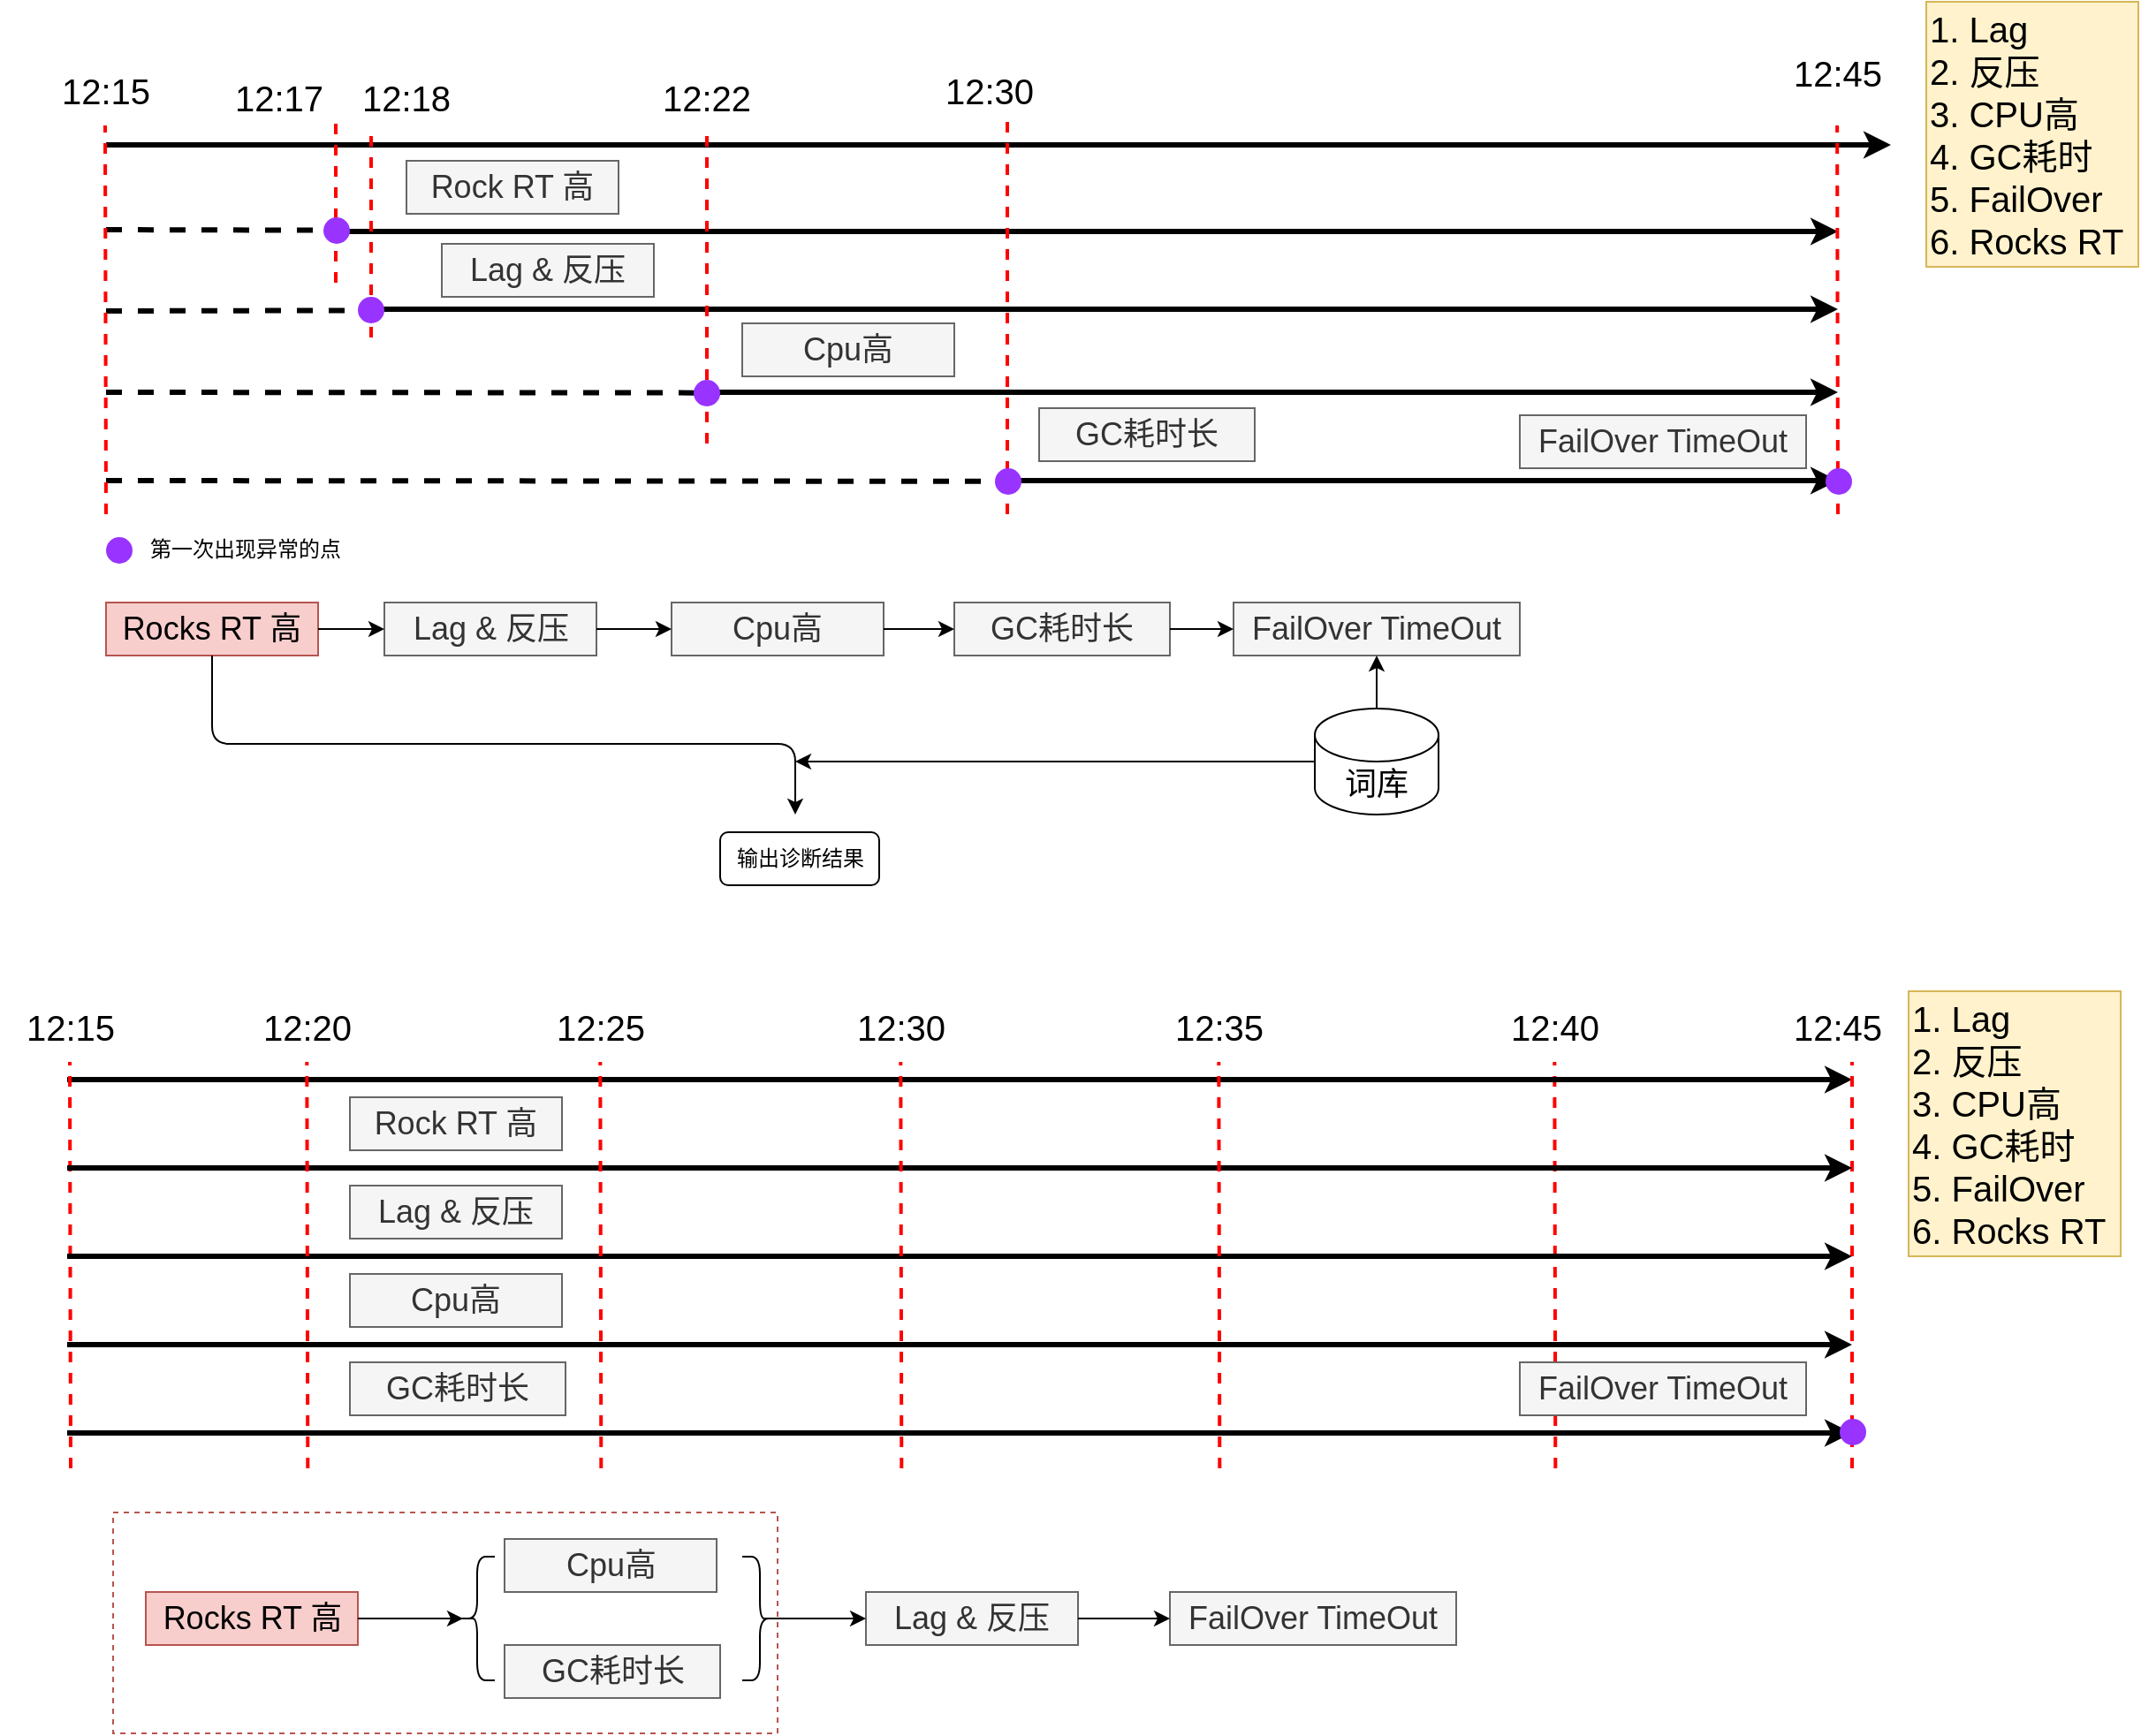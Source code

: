 <mxfile version="13.8.8" type="github">
  <diagram id="Pa6U-koDE6Xypr8wU4GA" name="第 1 页">
    <mxGraphModel dx="1426" dy="771" grid="1" gridSize="10" guides="1" tooltips="1" connect="1" arrows="1" fold="1" page="1" pageScale="1" pageWidth="1600" pageHeight="1200" math="0" shadow="0">
      <root>
        <mxCell id="0" />
        <mxCell id="1" parent="0" />
        <mxCell id="DIWSTD88eNbg3dpHvFBS-101" value="" style="rounded=0;whiteSpace=wrap;html=1;strokeWidth=1;dashed=1;strokeColor=#b85450;fillColor=none;" vertex="1" parent="1">
          <mxGeometry x="144" y="905" width="376" height="125" as="geometry" />
        </mxCell>
        <mxCell id="DIWSTD88eNbg3dpHvFBS-88" value="" style="endArrow=none;dashed=1;html=1;strokeColor=#FF0000;strokeWidth=2;" edge="1" parent="1">
          <mxGeometry width="50" height="50" relative="1" as="geometry">
            <mxPoint x="960.16" y="880" as="sourcePoint" />
            <mxPoint x="959.66" y="650" as="targetPoint" />
          </mxGeometry>
        </mxCell>
        <mxCell id="DIWSTD88eNbg3dpHvFBS-39" value="" style="endArrow=none;dashed=1;html=1;strokeWidth=3;" edge="1" parent="1">
          <mxGeometry width="50" height="50" relative="1" as="geometry">
            <mxPoint x="140" y="321" as="sourcePoint" />
            <mxPoint x="653.75" y="321.41" as="targetPoint" />
          </mxGeometry>
        </mxCell>
        <mxCell id="DIWSTD88eNbg3dpHvFBS-38" value="" style="endArrow=none;dashed=1;html=1;strokeWidth=3;" edge="1" parent="1">
          <mxGeometry width="50" height="50" relative="1" as="geometry">
            <mxPoint x="140" y="271" as="sourcePoint" />
            <mxPoint x="487.5" y="271.33" as="targetPoint" />
          </mxGeometry>
        </mxCell>
        <mxCell id="DIWSTD88eNbg3dpHvFBS-37" value="" style="endArrow=none;dashed=1;html=1;strokeWidth=3;" edge="1" parent="1">
          <mxGeometry width="50" height="50" relative="1" as="geometry">
            <mxPoint x="140" y="225" as="sourcePoint" />
            <mxPoint x="297.5" y="224.66" as="targetPoint" />
          </mxGeometry>
        </mxCell>
        <mxCell id="DIWSTD88eNbg3dpHvFBS-36" value="" style="endArrow=none;dashed=1;html=1;strokeWidth=3;" edge="1" parent="1">
          <mxGeometry width="50" height="50" relative="1" as="geometry">
            <mxPoint x="140" y="179" as="sourcePoint" />
            <mxPoint x="275" y="179.33" as="targetPoint" />
          </mxGeometry>
        </mxCell>
        <mxCell id="DIWSTD88eNbg3dpHvFBS-1" value="" style="endArrow=classic;html=1;strokeWidth=3;" edge="1" parent="1">
          <mxGeometry width="50" height="50" relative="1" as="geometry">
            <mxPoint x="140" y="131" as="sourcePoint" />
            <mxPoint x="1150" y="131" as="targetPoint" />
          </mxGeometry>
        </mxCell>
        <mxCell id="DIWSTD88eNbg3dpHvFBS-2" value="&lt;font style=&quot;font-size: 20px&quot;&gt;12:15&lt;/font&gt;" style="text;html=1;strokeColor=none;fillColor=none;align=center;verticalAlign=middle;whiteSpace=wrap;rounded=0;" vertex="1" parent="1">
          <mxGeometry x="100" y="90" width="80" height="20" as="geometry" />
        </mxCell>
        <mxCell id="DIWSTD88eNbg3dpHvFBS-3" value="&lt;font style=&quot;font-size: 20px&quot;&gt;12:45&lt;/font&gt;" style="text;html=1;strokeColor=none;fillColor=none;align=center;verticalAlign=middle;whiteSpace=wrap;rounded=0;" vertex="1" parent="1">
          <mxGeometry x="1080" y="80" width="80" height="20" as="geometry" />
        </mxCell>
        <mxCell id="DIWSTD88eNbg3dpHvFBS-7" value="&lt;div&gt;&lt;span style=&quot;font-size: 20px&quot;&gt;1. Lag&lt;/span&gt;&lt;/div&gt;&lt;span style=&quot;font-size: 20px&quot;&gt;&lt;div&gt;&lt;span&gt;2. 反压&lt;/span&gt;&lt;/div&gt;&lt;div&gt;&lt;span&gt;3. CPU高&lt;/span&gt;&lt;/div&gt;&lt;div&gt;&lt;span&gt;4. GC耗时&lt;/span&gt;&lt;/div&gt;&lt;div&gt;&lt;span&gt;5. FailOver&lt;/span&gt;&lt;/div&gt;&lt;div&gt;&lt;span&gt;6. Rocks RT&lt;/span&gt;&lt;/div&gt;&lt;/span&gt;" style="text;html=1;strokeColor=#d6b656;fillColor=#fff2cc;align=left;verticalAlign=middle;whiteSpace=wrap;rounded=0;" vertex="1" parent="1">
          <mxGeometry x="1170" y="50" width="120" height="150" as="geometry" />
        </mxCell>
        <mxCell id="DIWSTD88eNbg3dpHvFBS-8" value="" style="endArrow=classic;html=1;strokeWidth=3;" edge="1" parent="1">
          <mxGeometry width="50" height="50" relative="1" as="geometry">
            <mxPoint x="270" y="180" as="sourcePoint" />
            <mxPoint x="1120" y="180" as="targetPoint" />
          </mxGeometry>
        </mxCell>
        <mxCell id="DIWSTD88eNbg3dpHvFBS-9" value="" style="endArrow=none;dashed=1;html=1;strokeColor=#FF0000;strokeWidth=2;" edge="1" parent="1">
          <mxGeometry width="50" height="50" relative="1" as="geometry">
            <mxPoint x="140" y="340" as="sourcePoint" />
            <mxPoint x="139.5" y="120" as="targetPoint" />
          </mxGeometry>
        </mxCell>
        <mxCell id="DIWSTD88eNbg3dpHvFBS-10" value="" style="endArrow=none;dashed=1;html=1;strokeColor=#FF0000;strokeWidth=2;" edge="1" parent="1">
          <mxGeometry width="50" height="50" relative="1" as="geometry">
            <mxPoint x="270" y="209" as="sourcePoint" />
            <mxPoint x="270" y="119" as="targetPoint" />
          </mxGeometry>
        </mxCell>
        <mxCell id="DIWSTD88eNbg3dpHvFBS-11" value="&lt;font style=&quot;font-size: 18px&quot;&gt;Rock RT 高&lt;/font&gt;" style="text;html=1;strokeColor=#666666;fillColor=#f5f5f5;align=center;verticalAlign=middle;whiteSpace=wrap;rounded=0;fontColor=#333333;" vertex="1" parent="1">
          <mxGeometry x="310" y="140" width="120" height="30" as="geometry" />
        </mxCell>
        <mxCell id="DIWSTD88eNbg3dpHvFBS-12" value="" style="endArrow=none;dashed=1;html=1;strokeColor=#FF0000;strokeWidth=2;" edge="1" parent="1">
          <mxGeometry width="50" height="50" relative="1" as="geometry">
            <mxPoint x="290" y="240" as="sourcePoint" />
            <mxPoint x="290" y="120" as="targetPoint" />
          </mxGeometry>
        </mxCell>
        <mxCell id="DIWSTD88eNbg3dpHvFBS-13" value="&lt;font style=&quot;font-size: 20px&quot;&gt;12:17&lt;/font&gt;" style="text;html=1;strokeColor=none;fillColor=none;align=center;verticalAlign=middle;whiteSpace=wrap;rounded=0;" vertex="1" parent="1">
          <mxGeometry x="198" y="94" width="80" height="20" as="geometry" />
        </mxCell>
        <mxCell id="DIWSTD88eNbg3dpHvFBS-14" value="&lt;font style=&quot;font-size: 20px&quot;&gt;12:18&lt;/font&gt;" style="text;html=1;strokeColor=none;fillColor=none;align=center;verticalAlign=middle;whiteSpace=wrap;rounded=0;" vertex="1" parent="1">
          <mxGeometry x="270" y="94" width="80" height="20" as="geometry" />
        </mxCell>
        <mxCell id="DIWSTD88eNbg3dpHvFBS-15" value="" style="ellipse;whiteSpace=wrap;html=1;aspect=fixed;strokeColor=none;fillColor=#9933FF;" vertex="1" parent="1">
          <mxGeometry x="263" y="172" width="15" height="15" as="geometry" />
        </mxCell>
        <mxCell id="DIWSTD88eNbg3dpHvFBS-19" value="" style="endArrow=none;dashed=1;html=1;strokeColor=#FF0000;strokeWidth=2;" edge="1" parent="1">
          <mxGeometry width="50" height="50" relative="1" as="geometry">
            <mxPoint x="1120" y="340" as="sourcePoint" />
            <mxPoint x="1119.58" y="120" as="targetPoint" />
          </mxGeometry>
        </mxCell>
        <mxCell id="DIWSTD88eNbg3dpHvFBS-20" value="" style="endArrow=classic;html=1;strokeWidth=3;" edge="1" parent="1">
          <mxGeometry width="50" height="50" relative="1" as="geometry">
            <mxPoint x="290" y="224" as="sourcePoint" />
            <mxPoint x="1120" y="224" as="targetPoint" />
          </mxGeometry>
        </mxCell>
        <mxCell id="DIWSTD88eNbg3dpHvFBS-21" value="" style="ellipse;whiteSpace=wrap;html=1;aspect=fixed;strokeColor=none;fillColor=#9933FF;" vertex="1" parent="1">
          <mxGeometry x="282.5" y="217" width="15" height="15" as="geometry" />
        </mxCell>
        <mxCell id="DIWSTD88eNbg3dpHvFBS-22" value="&lt;font style=&quot;font-size: 18px&quot;&gt;Lag &amp;amp; 反压&lt;/font&gt;" style="text;html=1;strokeColor=#666666;fillColor=#f5f5f5;align=center;verticalAlign=middle;whiteSpace=wrap;rounded=0;fontColor=#333333;" vertex="1" parent="1">
          <mxGeometry x="330" y="187" width="120" height="30" as="geometry" />
        </mxCell>
        <mxCell id="DIWSTD88eNbg3dpHvFBS-23" value="" style="endArrow=none;dashed=1;html=1;strokeColor=#FF0000;strokeWidth=2;" edge="1" parent="1" source="DIWSTD88eNbg3dpHvFBS-27">
          <mxGeometry width="50" height="50" relative="1" as="geometry">
            <mxPoint x="480" y="300" as="sourcePoint" />
            <mxPoint x="480" y="120.0" as="targetPoint" />
          </mxGeometry>
        </mxCell>
        <mxCell id="DIWSTD88eNbg3dpHvFBS-24" value="&lt;font style=&quot;font-size: 20px&quot;&gt;12:22&lt;/font&gt;" style="text;html=1;strokeColor=none;fillColor=none;align=center;verticalAlign=middle;whiteSpace=wrap;rounded=0;" vertex="1" parent="1">
          <mxGeometry x="440" y="94" width="80" height="20" as="geometry" />
        </mxCell>
        <mxCell id="DIWSTD88eNbg3dpHvFBS-25" value="" style="endArrow=classic;html=1;strokeWidth=3;" edge="1" parent="1">
          <mxGeometry width="50" height="50" relative="1" as="geometry">
            <mxPoint x="480" y="271" as="sourcePoint" />
            <mxPoint x="1120" y="271" as="targetPoint" />
          </mxGeometry>
        </mxCell>
        <mxCell id="DIWSTD88eNbg3dpHvFBS-26" value="&lt;span style=&quot;font-size: 18px&quot;&gt;Cpu高&lt;/span&gt;" style="text;html=1;strokeColor=#666666;fillColor=#f5f5f5;align=center;verticalAlign=middle;whiteSpace=wrap;rounded=0;fontColor=#333333;" vertex="1" parent="1">
          <mxGeometry x="500" y="232" width="120" height="30" as="geometry" />
        </mxCell>
        <mxCell id="DIWSTD88eNbg3dpHvFBS-27" value="" style="ellipse;whiteSpace=wrap;html=1;aspect=fixed;strokeColor=none;fillColor=#9933FF;" vertex="1" parent="1">
          <mxGeometry x="472.5" y="264" width="15" height="15" as="geometry" />
        </mxCell>
        <mxCell id="DIWSTD88eNbg3dpHvFBS-28" value="" style="endArrow=none;dashed=1;html=1;strokeColor=#FF0000;strokeWidth=2;" edge="1" parent="1" target="DIWSTD88eNbg3dpHvFBS-27">
          <mxGeometry width="50" height="50" relative="1" as="geometry">
            <mxPoint x="480" y="300" as="sourcePoint" />
            <mxPoint x="480" y="120.0" as="targetPoint" />
          </mxGeometry>
        </mxCell>
        <mxCell id="DIWSTD88eNbg3dpHvFBS-29" value="" style="endArrow=none;dashed=1;html=1;strokeColor=#FF0000;strokeWidth=2;" edge="1" parent="1">
          <mxGeometry width="50" height="50" relative="1" as="geometry">
            <mxPoint x="650" y="340" as="sourcePoint" />
            <mxPoint x="650" y="118.0" as="targetPoint" />
          </mxGeometry>
        </mxCell>
        <mxCell id="DIWSTD88eNbg3dpHvFBS-30" value="" style="endArrow=classic;html=1;strokeWidth=3;" edge="1" parent="1">
          <mxGeometry width="50" height="50" relative="1" as="geometry">
            <mxPoint x="650" y="321" as="sourcePoint" />
            <mxPoint x="1120" y="321" as="targetPoint" />
          </mxGeometry>
        </mxCell>
        <mxCell id="DIWSTD88eNbg3dpHvFBS-31" value="&lt;span style=&quot;font-size: 18px&quot;&gt;GC耗时长&lt;/span&gt;" style="text;html=1;strokeColor=#666666;fillColor=#f5f5f5;align=center;verticalAlign=middle;whiteSpace=wrap;rounded=0;fontColor=#333333;" vertex="1" parent="1">
          <mxGeometry x="668" y="280" width="122" height="30" as="geometry" />
        </mxCell>
        <mxCell id="DIWSTD88eNbg3dpHvFBS-32" value="" style="ellipse;whiteSpace=wrap;html=1;aspect=fixed;strokeColor=none;fillColor=#9933FF;" vertex="1" parent="1">
          <mxGeometry x="643" y="314" width="15" height="15" as="geometry" />
        </mxCell>
        <mxCell id="DIWSTD88eNbg3dpHvFBS-34" value="" style="ellipse;whiteSpace=wrap;html=1;aspect=fixed;strokeColor=none;fillColor=#9933FF;" vertex="1" parent="1">
          <mxGeometry x="1113" y="314" width="15" height="15" as="geometry" />
        </mxCell>
        <mxCell id="DIWSTD88eNbg3dpHvFBS-35" value="&lt;span style=&quot;font-size: 18px&quot;&gt;FailOver TimeOut&lt;/span&gt;" style="text;html=1;strokeColor=#666666;fillColor=#f5f5f5;align=center;verticalAlign=middle;whiteSpace=wrap;rounded=0;fontColor=#333333;" vertex="1" parent="1">
          <mxGeometry x="940" y="284" width="162" height="30" as="geometry" />
        </mxCell>
        <mxCell id="DIWSTD88eNbg3dpHvFBS-40" value="&lt;font style=&quot;font-size: 20px&quot;&gt;12:30&lt;/font&gt;" style="text;html=1;strokeColor=none;fillColor=none;align=center;verticalAlign=middle;whiteSpace=wrap;rounded=0;" vertex="1" parent="1">
          <mxGeometry x="600" y="90" width="80" height="20" as="geometry" />
        </mxCell>
        <mxCell id="DIWSTD88eNbg3dpHvFBS-41" value="" style="ellipse;whiteSpace=wrap;html=1;aspect=fixed;strokeColor=none;fillColor=#9933FF;" vertex="1" parent="1">
          <mxGeometry x="140" y="353" width="15" height="15" as="geometry" />
        </mxCell>
        <mxCell id="DIWSTD88eNbg3dpHvFBS-42" value="第一次出现异常的点" style="text;html=1;strokeColor=none;fillColor=none;align=center;verticalAlign=middle;whiteSpace=wrap;rounded=0;strokeWidth=2;" vertex="1" parent="1">
          <mxGeometry x="144" y="350" width="150" height="20" as="geometry" />
        </mxCell>
        <mxCell id="DIWSTD88eNbg3dpHvFBS-43" value="&lt;font style=&quot;font-size: 18px&quot;&gt;Rocks RT 高&lt;/font&gt;" style="text;html=1;strokeColor=#b85450;fillColor=#f8cecc;align=center;verticalAlign=middle;whiteSpace=wrap;rounded=0;" vertex="1" parent="1">
          <mxGeometry x="140" y="390" width="120" height="30" as="geometry" />
        </mxCell>
        <mxCell id="DIWSTD88eNbg3dpHvFBS-44" value="&lt;font style=&quot;font-size: 18px&quot;&gt;Lag &amp;amp; 反压&lt;/font&gt;" style="text;html=1;strokeColor=#666666;fillColor=#f5f5f5;align=center;verticalAlign=middle;whiteSpace=wrap;rounded=0;fontColor=#333333;" vertex="1" parent="1">
          <mxGeometry x="297.5" y="390" width="120" height="30" as="geometry" />
        </mxCell>
        <mxCell id="DIWSTD88eNbg3dpHvFBS-45" value="&lt;span style=&quot;font-size: 18px&quot;&gt;Cpu高&lt;/span&gt;" style="text;html=1;strokeColor=#666666;fillColor=#f5f5f5;align=center;verticalAlign=middle;whiteSpace=wrap;rounded=0;fontColor=#333333;" vertex="1" parent="1">
          <mxGeometry x="460" y="390" width="120" height="30" as="geometry" />
        </mxCell>
        <mxCell id="DIWSTD88eNbg3dpHvFBS-46" value="&lt;span style=&quot;font-size: 18px&quot;&gt;GC耗时长&lt;/span&gt;" style="text;html=1;strokeColor=#666666;fillColor=#f5f5f5;align=center;verticalAlign=middle;whiteSpace=wrap;rounded=0;fontColor=#333333;" vertex="1" parent="1">
          <mxGeometry x="620" y="390" width="122" height="30" as="geometry" />
        </mxCell>
        <mxCell id="DIWSTD88eNbg3dpHvFBS-47" value="&lt;span style=&quot;font-size: 18px&quot;&gt;FailOver TimeOut&lt;/span&gt;" style="text;html=1;strokeColor=#666666;fillColor=#f5f5f5;align=center;verticalAlign=middle;whiteSpace=wrap;rounded=0;fontColor=#333333;" vertex="1" parent="1">
          <mxGeometry x="778" y="390" width="162" height="30" as="geometry" />
        </mxCell>
        <mxCell id="DIWSTD88eNbg3dpHvFBS-50" value="" style="endArrow=classic;html=1;strokeColor=#000000;strokeWidth=1;exitX=1;exitY=0.5;exitDx=0;exitDy=0;" edge="1" parent="1" source="DIWSTD88eNbg3dpHvFBS-43" target="DIWSTD88eNbg3dpHvFBS-44">
          <mxGeometry width="50" height="50" relative="1" as="geometry">
            <mxPoint x="260" y="490" as="sourcePoint" />
            <mxPoint x="310" y="440" as="targetPoint" />
          </mxGeometry>
        </mxCell>
        <mxCell id="DIWSTD88eNbg3dpHvFBS-51" value="" style="endArrow=classic;html=1;strokeColor=#000000;strokeWidth=1;exitX=1;exitY=0.5;exitDx=0;exitDy=0;entryX=0;entryY=0.5;entryDx=0;entryDy=0;" edge="1" parent="1" source="DIWSTD88eNbg3dpHvFBS-44" target="DIWSTD88eNbg3dpHvFBS-45">
          <mxGeometry width="50" height="50" relative="1" as="geometry">
            <mxPoint x="430" y="440" as="sourcePoint" />
            <mxPoint x="467.5" y="440" as="targetPoint" />
          </mxGeometry>
        </mxCell>
        <mxCell id="DIWSTD88eNbg3dpHvFBS-52" value="" style="endArrow=classic;html=1;strokeColor=#000000;strokeWidth=1;exitX=1;exitY=0.5;exitDx=0;exitDy=0;entryX=0;entryY=0.5;entryDx=0;entryDy=0;" edge="1" parent="1" source="DIWSTD88eNbg3dpHvFBS-45" target="DIWSTD88eNbg3dpHvFBS-46">
          <mxGeometry width="50" height="50" relative="1" as="geometry">
            <mxPoint x="600.5" y="440" as="sourcePoint" />
            <mxPoint x="643" y="440" as="targetPoint" />
          </mxGeometry>
        </mxCell>
        <mxCell id="DIWSTD88eNbg3dpHvFBS-53" value="" style="endArrow=classic;html=1;strokeColor=#000000;strokeWidth=1;exitX=1;exitY=0.5;exitDx=0;exitDy=0;entryX=0;entryY=0.5;entryDx=0;entryDy=0;" edge="1" parent="1" source="DIWSTD88eNbg3dpHvFBS-46" target="DIWSTD88eNbg3dpHvFBS-47">
          <mxGeometry width="50" height="50" relative="1" as="geometry">
            <mxPoint x="742" y="440" as="sourcePoint" />
            <mxPoint x="782" y="440" as="targetPoint" />
          </mxGeometry>
        </mxCell>
        <mxCell id="DIWSTD88eNbg3dpHvFBS-54" value="&lt;font style=&quot;font-size: 18px&quot;&gt;词库&lt;/font&gt;" style="shape=cylinder3;whiteSpace=wrap;html=1;boundedLbl=1;backgroundOutline=1;size=15;strokeWidth=1;gradientColor=none;" vertex="1" parent="1">
          <mxGeometry x="824" y="450" width="70" height="60" as="geometry" />
        </mxCell>
        <mxCell id="DIWSTD88eNbg3dpHvFBS-55" value="" style="endArrow=classic;html=1;strokeColor=#000000;strokeWidth=1;exitX=0.5;exitY=0;exitDx=0;exitDy=0;exitPerimeter=0;entryX=0.5;entryY=1;entryDx=0;entryDy=0;" edge="1" parent="1" source="DIWSTD88eNbg3dpHvFBS-54" target="DIWSTD88eNbg3dpHvFBS-47">
          <mxGeometry width="50" height="50" relative="1" as="geometry">
            <mxPoint x="910" y="500" as="sourcePoint" />
            <mxPoint x="960" y="450" as="targetPoint" />
          </mxGeometry>
        </mxCell>
        <mxCell id="DIWSTD88eNbg3dpHvFBS-56" value="" style="edgeStyle=elbowEdgeStyle;elbow=vertical;endArrow=classic;html=1;strokeColor=#000000;strokeWidth=1;exitX=0.5;exitY=1;exitDx=0;exitDy=0;" edge="1" parent="1" source="DIWSTD88eNbg3dpHvFBS-43">
          <mxGeometry width="50" height="50" relative="1" as="geometry">
            <mxPoint x="380" y="540" as="sourcePoint" />
            <mxPoint x="530" y="510" as="targetPoint" />
            <Array as="points">
              <mxPoint x="360" y="470" />
            </Array>
          </mxGeometry>
        </mxCell>
        <mxCell id="DIWSTD88eNbg3dpHvFBS-57" value="" style="endArrow=classic;html=1;strokeColor=#000000;strokeWidth=1;exitX=0;exitY=0.5;exitDx=0;exitDy=0;exitPerimeter=0;" edge="1" parent="1" source="DIWSTD88eNbg3dpHvFBS-54">
          <mxGeometry width="50" height="50" relative="1" as="geometry">
            <mxPoint x="760" y="570" as="sourcePoint" />
            <mxPoint x="530" y="480" as="targetPoint" />
          </mxGeometry>
        </mxCell>
        <mxCell id="DIWSTD88eNbg3dpHvFBS-58" value="输出诊断结果" style="rounded=1;whiteSpace=wrap;html=1;strokeWidth=1;fillColor=#ffffff;gradientColor=none;" vertex="1" parent="1">
          <mxGeometry x="487.5" y="520" width="90" height="30" as="geometry" />
        </mxCell>
        <mxCell id="DIWSTD88eNbg3dpHvFBS-59" value="" style="endArrow=classic;html=1;strokeWidth=3;" edge="1" parent="1">
          <mxGeometry width="50" height="50" relative="1" as="geometry">
            <mxPoint x="118" y="660" as="sourcePoint" />
            <mxPoint x="1128" y="660" as="targetPoint" />
          </mxGeometry>
        </mxCell>
        <mxCell id="DIWSTD88eNbg3dpHvFBS-60" value="&lt;font style=&quot;font-size: 20px&quot;&gt;12:15&lt;/font&gt;" style="text;html=1;strokeColor=none;fillColor=none;align=center;verticalAlign=middle;whiteSpace=wrap;rounded=0;" vertex="1" parent="1">
          <mxGeometry x="80" y="620" width="80" height="20" as="geometry" />
        </mxCell>
        <mxCell id="DIWSTD88eNbg3dpHvFBS-61" value="&lt;font style=&quot;font-size: 20px&quot;&gt;12:45&lt;/font&gt;" style="text;html=1;strokeColor=none;fillColor=none;align=center;verticalAlign=middle;whiteSpace=wrap;rounded=0;" vertex="1" parent="1">
          <mxGeometry x="1080" y="620" width="80" height="20" as="geometry" />
        </mxCell>
        <mxCell id="DIWSTD88eNbg3dpHvFBS-62" value="&lt;div&gt;&lt;span style=&quot;font-size: 20px&quot;&gt;1. Lag&lt;/span&gt;&lt;/div&gt;&lt;span style=&quot;font-size: 20px&quot;&gt;&lt;div&gt;&lt;span&gt;2. 反压&lt;/span&gt;&lt;/div&gt;&lt;div&gt;&lt;span&gt;3. CPU高&lt;/span&gt;&lt;/div&gt;&lt;div&gt;&lt;span&gt;4. GC耗时&lt;/span&gt;&lt;/div&gt;&lt;div&gt;&lt;span&gt;5. FailOver&lt;/span&gt;&lt;/div&gt;&lt;div&gt;&lt;span&gt;6. Rocks RT&lt;/span&gt;&lt;/div&gt;&lt;/span&gt;" style="text;html=1;strokeColor=#d6b656;fillColor=#fff2cc;align=left;verticalAlign=middle;whiteSpace=wrap;rounded=0;" vertex="1" parent="1">
          <mxGeometry x="1160" y="610" width="120" height="150" as="geometry" />
        </mxCell>
        <mxCell id="DIWSTD88eNbg3dpHvFBS-63" value="&lt;font style=&quot;font-size: 20px&quot;&gt;12:20&lt;/font&gt;" style="text;html=1;strokeColor=none;fillColor=none;align=center;verticalAlign=middle;whiteSpace=wrap;rounded=0;" vertex="1" parent="1">
          <mxGeometry x="214" y="620" width="80" height="20" as="geometry" />
        </mxCell>
        <mxCell id="DIWSTD88eNbg3dpHvFBS-64" value="&lt;font style=&quot;font-size: 20px&quot;&gt;12:30&lt;/font&gt;" style="text;html=1;strokeColor=none;fillColor=none;align=center;verticalAlign=middle;whiteSpace=wrap;rounded=0;" vertex="1" parent="1">
          <mxGeometry x="550" y="620" width="80" height="20" as="geometry" />
        </mxCell>
        <mxCell id="DIWSTD88eNbg3dpHvFBS-65" value="&lt;font style=&quot;font-size: 20px&quot;&gt;12:25&lt;/font&gt;" style="text;html=1;strokeColor=none;fillColor=none;align=center;verticalAlign=middle;whiteSpace=wrap;rounded=0;" vertex="1" parent="1">
          <mxGeometry x="380" y="620" width="80" height="20" as="geometry" />
        </mxCell>
        <mxCell id="DIWSTD88eNbg3dpHvFBS-66" value="&lt;font style=&quot;font-size: 20px&quot;&gt;12:40&lt;/font&gt;" style="text;html=1;strokeColor=none;fillColor=none;align=center;verticalAlign=middle;whiteSpace=wrap;rounded=0;" vertex="1" parent="1">
          <mxGeometry x="920" y="620" width="80" height="20" as="geometry" />
        </mxCell>
        <mxCell id="DIWSTD88eNbg3dpHvFBS-67" value="&lt;font style=&quot;font-size: 20px&quot;&gt;12:35&lt;/font&gt;" style="text;html=1;strokeColor=none;fillColor=none;align=center;verticalAlign=middle;whiteSpace=wrap;rounded=0;" vertex="1" parent="1">
          <mxGeometry x="730" y="620" width="80" height="20" as="geometry" />
        </mxCell>
        <mxCell id="DIWSTD88eNbg3dpHvFBS-69" value="" style="endArrow=none;dashed=1;html=1;strokeColor=#FF0000;strokeWidth=2;" edge="1" parent="1">
          <mxGeometry width="50" height="50" relative="1" as="geometry">
            <mxPoint x="120" y="880" as="sourcePoint" />
            <mxPoint x="119.5" y="650" as="targetPoint" />
          </mxGeometry>
        </mxCell>
        <mxCell id="DIWSTD88eNbg3dpHvFBS-70" value="" style="endArrow=none;dashed=1;html=1;strokeColor=#FF0000;strokeWidth=2;" edge="1" parent="1">
          <mxGeometry width="50" height="50" relative="1" as="geometry">
            <mxPoint x="1128" y="880" as="sourcePoint" />
            <mxPoint x="1128" y="650" as="targetPoint" />
          </mxGeometry>
        </mxCell>
        <mxCell id="DIWSTD88eNbg3dpHvFBS-71" value="" style="endArrow=classic;html=1;strokeWidth=3;" edge="1" parent="1">
          <mxGeometry width="50" height="50" relative="1" as="geometry">
            <mxPoint x="118" y="710" as="sourcePoint" />
            <mxPoint x="1128" y="710" as="targetPoint" />
          </mxGeometry>
        </mxCell>
        <mxCell id="DIWSTD88eNbg3dpHvFBS-73" value="" style="endArrow=classic;html=1;strokeWidth=3;" edge="1" parent="1">
          <mxGeometry width="50" height="50" relative="1" as="geometry">
            <mxPoint x="118" y="760" as="sourcePoint" />
            <mxPoint x="1128" y="760" as="targetPoint" />
          </mxGeometry>
        </mxCell>
        <mxCell id="DIWSTD88eNbg3dpHvFBS-74" value="" style="endArrow=classic;html=1;strokeWidth=3;" edge="1" parent="1">
          <mxGeometry width="50" height="50" relative="1" as="geometry">
            <mxPoint x="118" y="810" as="sourcePoint" />
            <mxPoint x="1128" y="810" as="targetPoint" />
          </mxGeometry>
        </mxCell>
        <mxCell id="DIWSTD88eNbg3dpHvFBS-75" value="&lt;font style=&quot;font-size: 18px&quot;&gt;Rock RT 高&lt;/font&gt;" style="text;html=1;strokeColor=#666666;fillColor=#f5f5f5;align=center;verticalAlign=middle;whiteSpace=wrap;rounded=0;fontColor=#333333;" vertex="1" parent="1">
          <mxGeometry x="278" y="670" width="120" height="30" as="geometry" />
        </mxCell>
        <mxCell id="DIWSTD88eNbg3dpHvFBS-76" value="&lt;font style=&quot;font-size: 18px&quot;&gt;Lag &amp;amp; 反压&lt;/font&gt;" style="text;html=1;strokeColor=#666666;fillColor=#f5f5f5;align=center;verticalAlign=middle;whiteSpace=wrap;rounded=0;fontColor=#333333;" vertex="1" parent="1">
          <mxGeometry x="278" y="720" width="120" height="30" as="geometry" />
        </mxCell>
        <mxCell id="DIWSTD88eNbg3dpHvFBS-77" value="&lt;span style=&quot;font-size: 18px&quot;&gt;Cpu高&lt;/span&gt;" style="text;html=1;strokeColor=#666666;fillColor=#f5f5f5;align=center;verticalAlign=middle;whiteSpace=wrap;rounded=0;fontColor=#333333;" vertex="1" parent="1">
          <mxGeometry x="278" y="770" width="120" height="30" as="geometry" />
        </mxCell>
        <mxCell id="DIWSTD88eNbg3dpHvFBS-78" value="" style="endArrow=classic;html=1;strokeWidth=3;" edge="1" parent="1">
          <mxGeometry width="50" height="50" relative="1" as="geometry">
            <mxPoint x="118" y="860" as="sourcePoint" />
            <mxPoint x="1128" y="860" as="targetPoint" />
          </mxGeometry>
        </mxCell>
        <mxCell id="DIWSTD88eNbg3dpHvFBS-79" value="&lt;span style=&quot;font-size: 18px&quot;&gt;GC耗时长&lt;/span&gt;" style="text;html=1;strokeColor=#666666;fillColor=#f5f5f5;align=center;verticalAlign=middle;whiteSpace=wrap;rounded=0;fontColor=#333333;" vertex="1" parent="1">
          <mxGeometry x="278" y="820" width="122" height="30" as="geometry" />
        </mxCell>
        <mxCell id="DIWSTD88eNbg3dpHvFBS-80" value="" style="ellipse;whiteSpace=wrap;html=1;aspect=fixed;strokeColor=none;fillColor=#9933FF;" vertex="1" parent="1">
          <mxGeometry x="1121" y="852" width="15" height="15" as="geometry" />
        </mxCell>
        <mxCell id="DIWSTD88eNbg3dpHvFBS-83" value="&lt;span style=&quot;font-size: 18px&quot;&gt;FailOver TimeOut&lt;/span&gt;" style="text;html=1;strokeColor=#666666;fillColor=#f5f5f5;align=center;verticalAlign=middle;whiteSpace=wrap;rounded=0;fontColor=#333333;" vertex="1" parent="1">
          <mxGeometry x="940" y="820" width="162" height="30" as="geometry" />
        </mxCell>
        <mxCell id="DIWSTD88eNbg3dpHvFBS-84" value="" style="endArrow=none;dashed=1;html=1;strokeColor=#FF0000;strokeWidth=2;" edge="1" parent="1">
          <mxGeometry width="50" height="50" relative="1" as="geometry">
            <mxPoint x="254.16" y="880" as="sourcePoint" />
            <mxPoint x="253.66" y="650" as="targetPoint" />
          </mxGeometry>
        </mxCell>
        <mxCell id="DIWSTD88eNbg3dpHvFBS-85" value="" style="endArrow=none;dashed=1;html=1;strokeColor=#FF0000;strokeWidth=2;" edge="1" parent="1">
          <mxGeometry width="50" height="50" relative="1" as="geometry">
            <mxPoint x="420.16" y="880" as="sourcePoint" />
            <mxPoint x="419.66" y="650" as="targetPoint" />
          </mxGeometry>
        </mxCell>
        <mxCell id="DIWSTD88eNbg3dpHvFBS-86" value="" style="endArrow=none;dashed=1;html=1;strokeColor=#FF0000;strokeWidth=2;" edge="1" parent="1">
          <mxGeometry width="50" height="50" relative="1" as="geometry">
            <mxPoint x="590.16" y="880" as="sourcePoint" />
            <mxPoint x="589.66" y="650" as="targetPoint" />
          </mxGeometry>
        </mxCell>
        <mxCell id="DIWSTD88eNbg3dpHvFBS-87" value="" style="endArrow=none;dashed=1;html=1;strokeColor=#FF0000;strokeWidth=2;" edge="1" parent="1">
          <mxGeometry width="50" height="50" relative="1" as="geometry">
            <mxPoint x="770.16" y="880" as="sourcePoint" />
            <mxPoint x="769.66" y="650" as="targetPoint" />
          </mxGeometry>
        </mxCell>
        <mxCell id="DIWSTD88eNbg3dpHvFBS-89" value="&lt;font style=&quot;font-size: 18px&quot;&gt;Rocks RT 高&lt;/font&gt;" style="text;html=1;strokeColor=#b85450;fillColor=#f8cecc;align=center;verticalAlign=middle;whiteSpace=wrap;rounded=0;" vertex="1" parent="1">
          <mxGeometry x="162.5" y="950" width="120" height="30" as="geometry" />
        </mxCell>
        <mxCell id="DIWSTD88eNbg3dpHvFBS-90" value="&lt;span style=&quot;font-size: 18px&quot;&gt;Cpu高&lt;/span&gt;" style="text;html=1;strokeColor=#666666;fillColor=#f5f5f5;align=center;verticalAlign=middle;whiteSpace=wrap;rounded=0;fontColor=#333333;" vertex="1" parent="1">
          <mxGeometry x="365.5" y="920" width="120" height="30" as="geometry" />
        </mxCell>
        <mxCell id="DIWSTD88eNbg3dpHvFBS-91" value="&lt;span style=&quot;font-size: 18px&quot;&gt;GC耗时长&lt;/span&gt;" style="text;html=1;strokeColor=#666666;fillColor=#f5f5f5;align=center;verticalAlign=middle;whiteSpace=wrap;rounded=0;fontColor=#333333;" vertex="1" parent="1">
          <mxGeometry x="365.5" y="980" width="122" height="30" as="geometry" />
        </mxCell>
        <mxCell id="DIWSTD88eNbg3dpHvFBS-92" value="&lt;font style=&quot;font-size: 18px&quot;&gt;Lag &amp;amp; 反压&lt;/font&gt;" style="text;html=1;strokeColor=#666666;fillColor=#f5f5f5;align=center;verticalAlign=middle;whiteSpace=wrap;rounded=0;fontColor=#333333;" vertex="1" parent="1">
          <mxGeometry x="570" y="950" width="120" height="30" as="geometry" />
        </mxCell>
        <mxCell id="DIWSTD88eNbg3dpHvFBS-93" value="" style="shape=curlyBracket;whiteSpace=wrap;html=1;rounded=1;strokeWidth=1;fillColor=#ffffff;gradientColor=none;rotation=-180;" vertex="1" parent="1">
          <mxGeometry x="500" y="930" width="20" height="70" as="geometry" />
        </mxCell>
        <mxCell id="DIWSTD88eNbg3dpHvFBS-94" value="" style="shape=curlyBracket;whiteSpace=wrap;html=1;rounded=1;strokeWidth=1;fillColor=#ffffff;gradientColor=none;rotation=0;" vertex="1" parent="1">
          <mxGeometry x="340" y="930" width="20" height="70" as="geometry" />
        </mxCell>
        <mxCell id="DIWSTD88eNbg3dpHvFBS-97" value="" style="endArrow=classic;html=1;strokeColor=#000000;strokeWidth=1;exitX=1;exitY=0.5;exitDx=0;exitDy=0;entryX=0.1;entryY=0.5;entryDx=0;entryDy=0;entryPerimeter=0;" edge="1" parent="1" source="DIWSTD88eNbg3dpHvFBS-89" target="DIWSTD88eNbg3dpHvFBS-94">
          <mxGeometry width="50" height="50" relative="1" as="geometry">
            <mxPoint x="270" y="1060" as="sourcePoint" />
            <mxPoint x="320" y="1010" as="targetPoint" />
          </mxGeometry>
        </mxCell>
        <mxCell id="DIWSTD88eNbg3dpHvFBS-98" value="" style="endArrow=classic;html=1;strokeColor=#000000;strokeWidth=1;exitX=0.1;exitY=0.5;exitDx=0;exitDy=0;entryX=0;entryY=0.5;entryDx=0;entryDy=0;exitPerimeter=0;" edge="1" parent="1" source="DIWSTD88eNbg3dpHvFBS-93" target="DIWSTD88eNbg3dpHvFBS-92">
          <mxGeometry width="50" height="50" relative="1" as="geometry">
            <mxPoint x="570" y="1030" as="sourcePoint" />
            <mxPoint x="629.5" y="1030" as="targetPoint" />
          </mxGeometry>
        </mxCell>
        <mxCell id="DIWSTD88eNbg3dpHvFBS-99" value="&lt;span style=&quot;font-size: 18px&quot;&gt;FailOver TimeOut&lt;/span&gt;" style="text;html=1;strokeColor=#666666;fillColor=#f5f5f5;align=center;verticalAlign=middle;whiteSpace=wrap;rounded=0;fontColor=#333333;" vertex="1" parent="1">
          <mxGeometry x="742" y="950" width="162" height="30" as="geometry" />
        </mxCell>
        <mxCell id="DIWSTD88eNbg3dpHvFBS-100" value="" style="endArrow=classic;html=1;strokeColor=#000000;strokeWidth=1;exitX=1;exitY=0.5;exitDx=0;exitDy=0;entryX=0;entryY=0.5;entryDx=0;entryDy=0;" edge="1" parent="1" source="DIWSTD88eNbg3dpHvFBS-92" target="DIWSTD88eNbg3dpHvFBS-99">
          <mxGeometry width="50" height="50" relative="1" as="geometry">
            <mxPoint x="700" y="1050" as="sourcePoint" />
            <mxPoint x="750" y="1000" as="targetPoint" />
          </mxGeometry>
        </mxCell>
      </root>
    </mxGraphModel>
  </diagram>
</mxfile>
